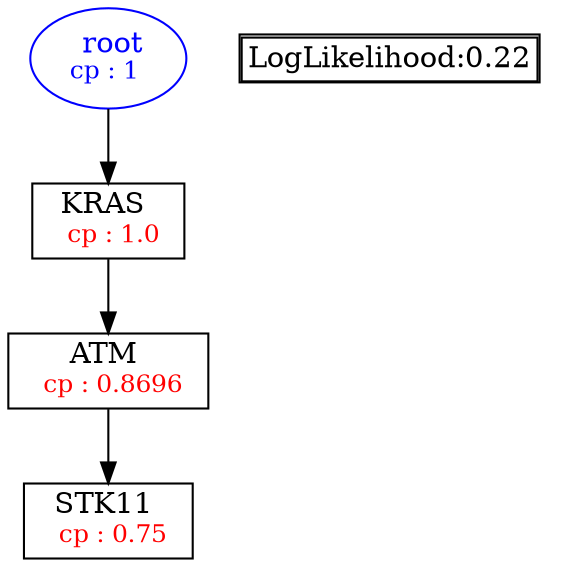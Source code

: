 digraph tree {
    "root" [label=<<font color='Blue'> root</font><br/><font color='Blue' POINT-SIZE='12'>cp : 1 </font>>, shape=oval, color=Blue];
    "S2" [label =<KRAS <br/> <font color='Red' POINT-SIZE='12'> cp : 1.0 </font>>, shape=box];
    "S1" [label =<ATM <br/> <font color='Red' POINT-SIZE='12'> cp : 0.8696 </font>>, shape=box];
    "S3" [label =<STK11 <br/> <font color='Red' POINT-SIZE='12'> cp : 0.75 </font>>, shape=box];
    "root" -> "S2";
    "S2" -> "S1";
    "S1" -> "S3";

    node[shape=plaintext]
    fontsize="10"
    struct1 [label=
    <<TABLE BORDER="1" CELLBORDER="1" CELLSPACING="0" >
    <TR><TD ALIGN="LEFT">LogLikelihood:0.22</TD></TR>
    </TABLE>>];

}
